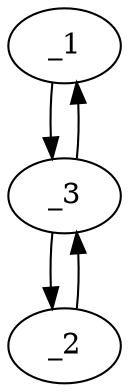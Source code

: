 digraph f1501_06 {
	_1	 [x="140.000000",
		y="126.000000"];
	_3	 [x="155.000000",
		y="139.000000"];
	_1 -> _3	 [angle="0.714091",
		orient="0.654931"];
	_2	 [x="163.000000",
		y="159.000000"];
	_2 -> _3	 [angle="-1.951303",
		orient="-0.928477"];
	_3 -> _1	 [angle="-2.427502",
		orient="-0.654931"];
	_3 -> _2	 [angle="1.190290",
		orient="0.928477"];
}
